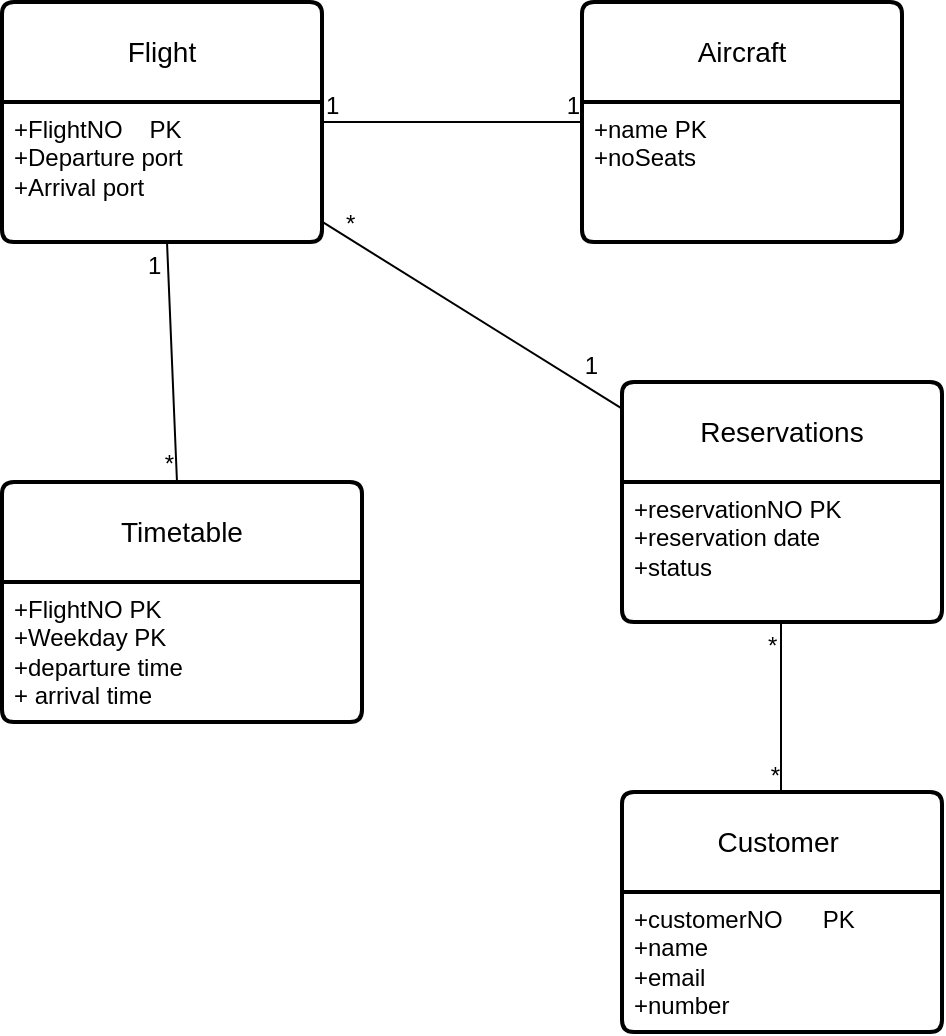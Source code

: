 <mxfile version="21.1.1" type="github">
  <diagram name="Page-1" id="gmGeES3E055ZFv6F185J">
    <mxGraphModel dx="1034" dy="402" grid="1" gridSize="10" guides="1" tooltips="1" connect="1" arrows="1" fold="1" page="1" pageScale="1" pageWidth="827" pageHeight="1169" math="0" shadow="0">
      <root>
        <mxCell id="0" />
        <mxCell id="1" parent="0" />
        <mxCell id="DtXt9ApUCbJa-oept1Jb-1" value="Flight" style="swimlane;childLayout=stackLayout;horizontal=1;startSize=50;horizontalStack=0;rounded=1;fontSize=14;fontStyle=0;strokeWidth=2;resizeParent=0;resizeLast=1;shadow=0;dashed=0;align=center;arcSize=4;whiteSpace=wrap;html=1;" vertex="1" parent="1">
          <mxGeometry x="80" y="130" width="160" height="120" as="geometry" />
        </mxCell>
        <mxCell id="DtXt9ApUCbJa-oept1Jb-2" value="+FlightNO&amp;nbsp; &amp;nbsp; PK&lt;br&gt;+Departure port&lt;br&gt;+Arrival port" style="align=left;strokeColor=none;fillColor=none;spacingLeft=4;fontSize=12;verticalAlign=top;resizable=0;rotatable=0;part=1;html=1;" vertex="1" parent="DtXt9ApUCbJa-oept1Jb-1">
          <mxGeometry y="50" width="160" height="70" as="geometry" />
        </mxCell>
        <mxCell id="DtXt9ApUCbJa-oept1Jb-3" value="Customer&amp;nbsp;" style="swimlane;childLayout=stackLayout;horizontal=1;startSize=50;horizontalStack=0;rounded=1;fontSize=14;fontStyle=0;strokeWidth=2;resizeParent=0;resizeLast=1;shadow=0;dashed=0;align=center;arcSize=4;whiteSpace=wrap;html=1;" vertex="1" parent="1">
          <mxGeometry x="390" y="525" width="160" height="120" as="geometry" />
        </mxCell>
        <mxCell id="DtXt9ApUCbJa-oept1Jb-4" value="+customerNO&amp;nbsp; &amp;nbsp; &amp;nbsp; PK&lt;br&gt;+name&lt;br&gt;+email&lt;br&gt;+number" style="align=left;strokeColor=none;fillColor=none;spacingLeft=4;fontSize=12;verticalAlign=top;resizable=0;rotatable=0;part=1;html=1;" vertex="1" parent="DtXt9ApUCbJa-oept1Jb-3">
          <mxGeometry y="50" width="160" height="70" as="geometry" />
        </mxCell>
        <mxCell id="DtXt9ApUCbJa-oept1Jb-9" value="" style="shape=table;startSize=0;container=1;collapsible=1;childLayout=tableLayout;fixedRows=1;rowLines=0;fontStyle=0;align=center;resizeLast=1;strokeColor=none;fillColor=none;collapsible=0;whiteSpace=wrap;html=1;" vertex="1" parent="DtXt9ApUCbJa-oept1Jb-3">
          <mxGeometry y="120" width="160" as="geometry" />
        </mxCell>
        <mxCell id="DtXt9ApUCbJa-oept1Jb-10" value="" style="shape=tableRow;horizontal=0;startSize=0;swimlaneHead=0;swimlaneBody=0;fillColor=none;collapsible=0;dropTarget=0;points=[[0,0.5],[1,0.5]];portConstraint=eastwest;top=0;left=0;right=0;bottom=0;" vertex="1" visible="0" parent="DtXt9ApUCbJa-oept1Jb-9">
          <mxGeometry width="180" height="30" as="geometry" />
        </mxCell>
        <mxCell id="DtXt9ApUCbJa-oept1Jb-11" value="" style="shape=partialRectangle;connectable=0;fillColor=none;top=0;left=0;bottom=0;right=0;editable=1;overflow=hidden;" vertex="1" parent="DtXt9ApUCbJa-oept1Jb-10">
          <mxGeometry width="30" height="30" as="geometry">
            <mxRectangle width="30" height="30" as="alternateBounds" />
          </mxGeometry>
        </mxCell>
        <mxCell id="DtXt9ApUCbJa-oept1Jb-12" value="Row" style="shape=partialRectangle;connectable=0;fillColor=none;top=0;left=0;bottom=0;right=0;align=left;spacingLeft=6;overflow=hidden;" vertex="1" parent="DtXt9ApUCbJa-oept1Jb-10">
          <mxGeometry x="30" width="150" height="30" as="geometry">
            <mxRectangle width="150" height="30" as="alternateBounds" />
          </mxGeometry>
        </mxCell>
        <mxCell id="DtXt9ApUCbJa-oept1Jb-13" value="Timetable" style="swimlane;childLayout=stackLayout;horizontal=1;startSize=50;horizontalStack=0;rounded=1;fontSize=14;fontStyle=0;strokeWidth=2;resizeParent=0;resizeLast=1;shadow=0;dashed=0;align=center;arcSize=4;whiteSpace=wrap;html=1;" vertex="1" parent="1">
          <mxGeometry x="80" y="370" width="180" height="120" as="geometry" />
        </mxCell>
        <mxCell id="DtXt9ApUCbJa-oept1Jb-14" value="+FlightNO&lt;span style=&quot;white-space: pre;&quot;&gt; &lt;/span&gt;PK&lt;br&gt;+Weekday&lt;span style=&quot;white-space: pre;&quot;&gt; &lt;/span&gt;PK&lt;br&gt;+departure time&lt;br&gt;+ arrival time" style="align=left;strokeColor=none;fillColor=none;spacingLeft=4;fontSize=12;verticalAlign=top;resizable=0;rotatable=0;part=1;html=1;" vertex="1" parent="DtXt9ApUCbJa-oept1Jb-13">
          <mxGeometry y="50" width="180" height="70" as="geometry" />
        </mxCell>
        <mxCell id="DtXt9ApUCbJa-oept1Jb-17" value="Aircraft" style="swimlane;childLayout=stackLayout;horizontal=1;startSize=50;horizontalStack=0;rounded=1;fontSize=14;fontStyle=0;strokeWidth=2;resizeParent=0;resizeLast=1;shadow=0;dashed=0;align=center;arcSize=4;whiteSpace=wrap;html=1;" vertex="1" parent="1">
          <mxGeometry x="370" y="130" width="160" height="120" as="geometry" />
        </mxCell>
        <mxCell id="DtXt9ApUCbJa-oept1Jb-18" value="+name&lt;span style=&quot;white-space: pre;&quot;&gt; &lt;/span&gt;PK&lt;br&gt;+noSeats" style="align=left;strokeColor=none;fillColor=none;spacingLeft=4;fontSize=12;verticalAlign=top;resizable=0;rotatable=0;part=1;html=1;" vertex="1" parent="DtXt9ApUCbJa-oept1Jb-17">
          <mxGeometry y="50" width="160" height="70" as="geometry" />
        </mxCell>
        <mxCell id="DtXt9ApUCbJa-oept1Jb-19" value="Reservations" style="swimlane;childLayout=stackLayout;horizontal=1;startSize=50;horizontalStack=0;rounded=1;fontSize=14;fontStyle=0;strokeWidth=2;resizeParent=0;resizeLast=1;shadow=0;dashed=0;align=center;arcSize=4;whiteSpace=wrap;html=1;" vertex="1" parent="1">
          <mxGeometry x="390" y="320" width="160" height="120" as="geometry" />
        </mxCell>
        <mxCell id="DtXt9ApUCbJa-oept1Jb-20" value="+reservationNO&lt;span style=&quot;white-space: pre;&quot;&gt; &lt;/span&gt;PK&lt;br&gt;+reservation date&lt;br&gt;+status" style="align=left;strokeColor=none;fillColor=none;spacingLeft=4;fontSize=12;verticalAlign=top;resizable=0;rotatable=0;part=1;html=1;" vertex="1" parent="DtXt9ApUCbJa-oept1Jb-19">
          <mxGeometry y="50" width="160" height="70" as="geometry" />
        </mxCell>
        <mxCell id="DtXt9ApUCbJa-oept1Jb-33" value="" style="endArrow=none;html=1;rounded=0;" edge="1" parent="DtXt9ApUCbJa-oept1Jb-19">
          <mxGeometry relative="1" as="geometry">
            <mxPoint x="79.5" y="120" as="sourcePoint" />
            <mxPoint x="79.5" y="205" as="targetPoint" />
          </mxGeometry>
        </mxCell>
        <mxCell id="DtXt9ApUCbJa-oept1Jb-34" value="*" style="resizable=0;html=1;whiteSpace=wrap;align=left;verticalAlign=bottom;" connectable="0" vertex="1" parent="DtXt9ApUCbJa-oept1Jb-33">
          <mxGeometry x="-1" relative="1" as="geometry">
            <mxPoint x="-9" y="20" as="offset" />
          </mxGeometry>
        </mxCell>
        <mxCell id="DtXt9ApUCbJa-oept1Jb-35" value="*" style="resizable=0;html=1;whiteSpace=wrap;align=right;verticalAlign=bottom;" connectable="0" vertex="1" parent="DtXt9ApUCbJa-oept1Jb-33">
          <mxGeometry x="1" relative="1" as="geometry">
            <mxPoint x="1" as="offset" />
          </mxGeometry>
        </mxCell>
        <mxCell id="DtXt9ApUCbJa-oept1Jb-21" value="" style="endArrow=none;html=1;rounded=0;entryX=0;entryY=0.111;entryDx=0;entryDy=0;entryPerimeter=0;" edge="1" parent="1" source="DtXt9ApUCbJa-oept1Jb-1" target="DtXt9ApUCbJa-oept1Jb-19">
          <mxGeometry relative="1" as="geometry">
            <mxPoint x="330" y="310" as="sourcePoint" />
            <mxPoint x="490" y="310" as="targetPoint" />
          </mxGeometry>
        </mxCell>
        <mxCell id="DtXt9ApUCbJa-oept1Jb-22" value="*" style="resizable=0;html=1;whiteSpace=wrap;align=left;verticalAlign=bottom;" connectable="0" vertex="1" parent="DtXt9ApUCbJa-oept1Jb-21">
          <mxGeometry x="-1" relative="1" as="geometry">
            <mxPoint x="10" y="10" as="offset" />
          </mxGeometry>
        </mxCell>
        <mxCell id="DtXt9ApUCbJa-oept1Jb-23" value="1" style="resizable=0;html=1;whiteSpace=wrap;align=right;verticalAlign=bottom;" connectable="0" vertex="1" parent="DtXt9ApUCbJa-oept1Jb-21">
          <mxGeometry x="1" relative="1" as="geometry">
            <mxPoint x="-10" y="-13" as="offset" />
          </mxGeometry>
        </mxCell>
        <mxCell id="DtXt9ApUCbJa-oept1Jb-26" value="" style="endArrow=none;html=1;rounded=0;" edge="1" parent="1" source="DtXt9ApUCbJa-oept1Jb-1" target="DtXt9ApUCbJa-oept1Jb-17">
          <mxGeometry relative="1" as="geometry">
            <mxPoint x="330" y="310" as="sourcePoint" />
            <mxPoint x="490" y="310" as="targetPoint" />
          </mxGeometry>
        </mxCell>
        <mxCell id="DtXt9ApUCbJa-oept1Jb-27" value="1" style="resizable=0;html=1;whiteSpace=wrap;align=left;verticalAlign=bottom;" connectable="0" vertex="1" parent="DtXt9ApUCbJa-oept1Jb-26">
          <mxGeometry x="-1" relative="1" as="geometry" />
        </mxCell>
        <mxCell id="DtXt9ApUCbJa-oept1Jb-28" value="1" style="resizable=0;html=1;whiteSpace=wrap;align=right;verticalAlign=bottom;" connectable="0" vertex="1" parent="DtXt9ApUCbJa-oept1Jb-26">
          <mxGeometry x="1" relative="1" as="geometry" />
        </mxCell>
        <mxCell id="DtXt9ApUCbJa-oept1Jb-30" value="" style="endArrow=none;html=1;rounded=0;" edge="1" parent="1" source="DtXt9ApUCbJa-oept1Jb-1" target="DtXt9ApUCbJa-oept1Jb-13">
          <mxGeometry relative="1" as="geometry">
            <mxPoint x="330" y="240" as="sourcePoint" />
            <mxPoint x="490" y="240" as="targetPoint" />
          </mxGeometry>
        </mxCell>
        <mxCell id="DtXt9ApUCbJa-oept1Jb-31" value="1" style="resizable=0;html=1;whiteSpace=wrap;align=left;verticalAlign=bottom;" connectable="0" vertex="1" parent="DtXt9ApUCbJa-oept1Jb-30">
          <mxGeometry x="-1" relative="1" as="geometry">
            <mxPoint x="-12" y="20" as="offset" />
          </mxGeometry>
        </mxCell>
        <mxCell id="DtXt9ApUCbJa-oept1Jb-32" value="*" style="resizable=0;html=1;whiteSpace=wrap;align=right;verticalAlign=bottom;" connectable="0" vertex="1" parent="DtXt9ApUCbJa-oept1Jb-30">
          <mxGeometry x="1" relative="1" as="geometry" />
        </mxCell>
      </root>
    </mxGraphModel>
  </diagram>
</mxfile>
